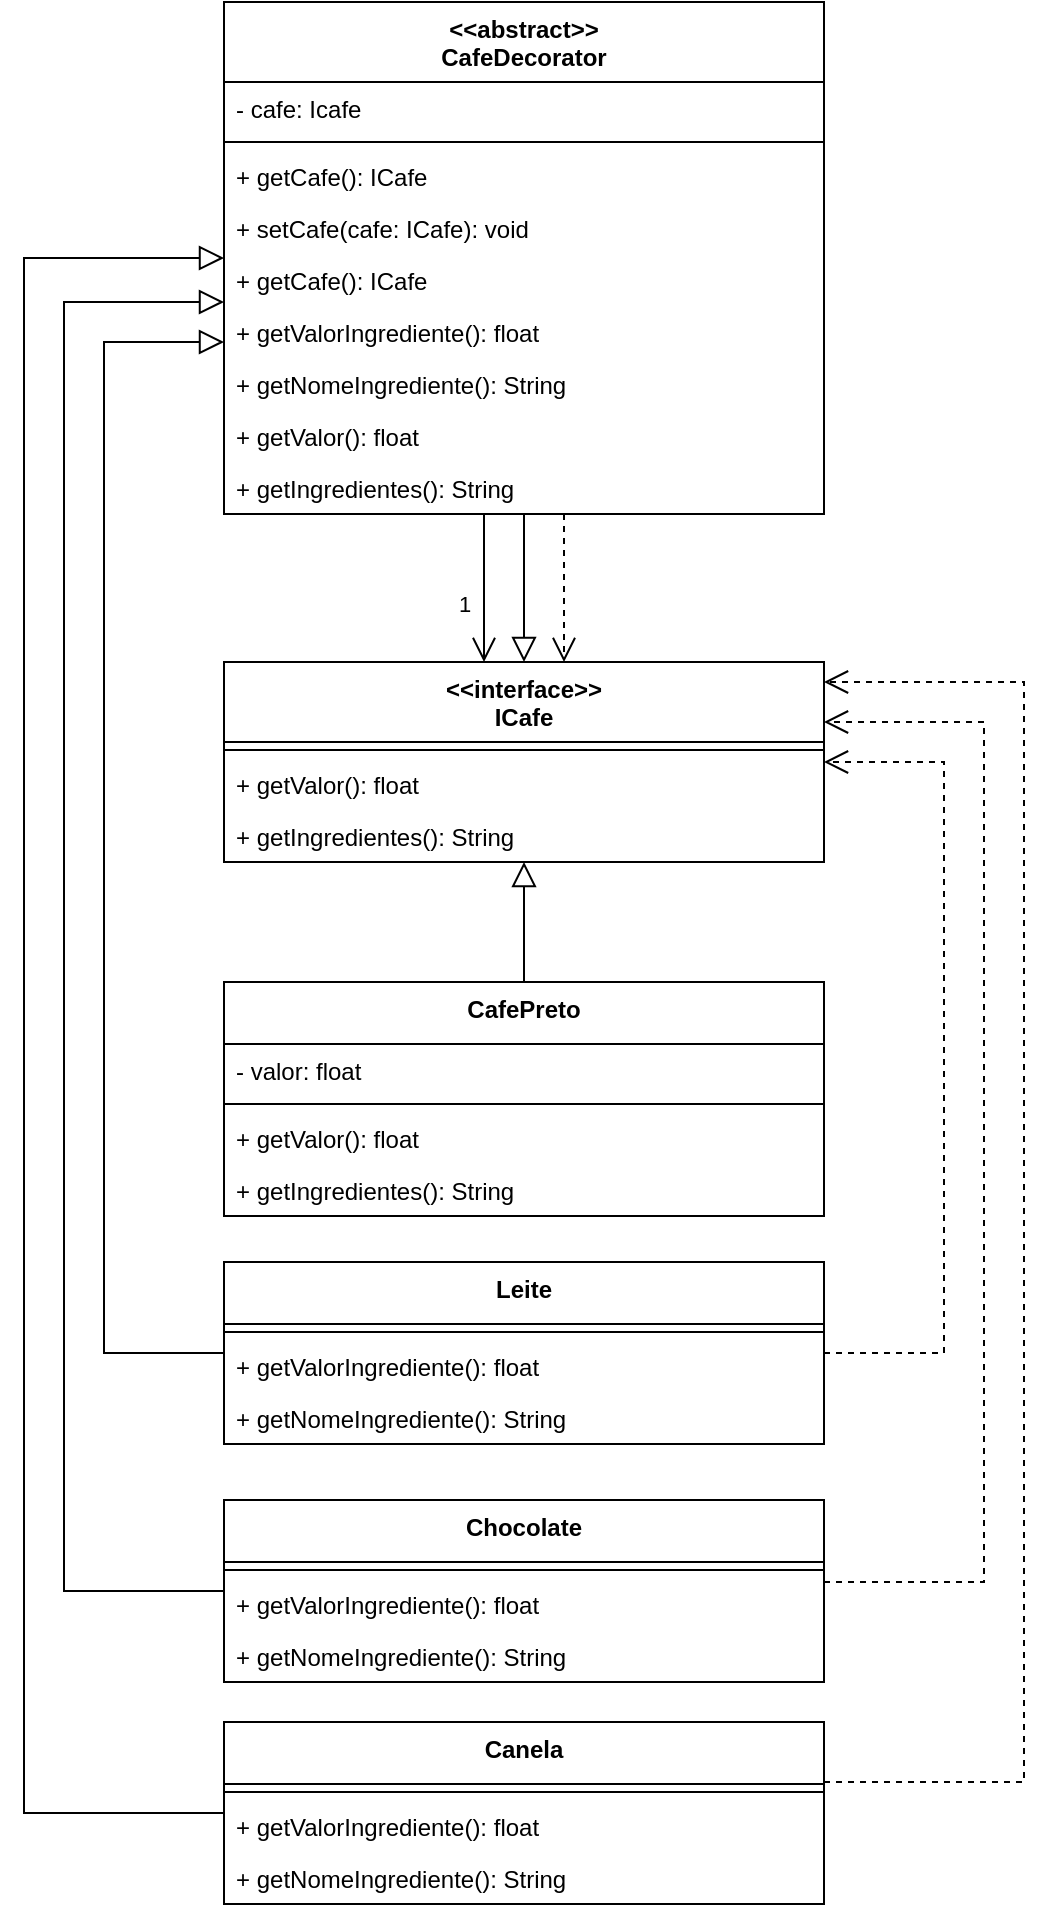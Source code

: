 <mxfile version="22.0.0" type="device">
  <diagram id="C5RBs43oDa-KdzZeNtuy" name="Page-1">
    <mxGraphModel dx="1085" dy="2230" grid="1" gridSize="10" guides="1" tooltips="1" connect="1" arrows="1" fold="1" page="1" pageScale="1" pageWidth="827" pageHeight="1169" math="0" shadow="0">
      <root>
        <mxCell id="WIyWlLk6GJQsqaUBKTNV-0" />
        <mxCell id="WIyWlLk6GJQsqaUBKTNV-1" parent="WIyWlLk6GJQsqaUBKTNV-0" />
        <mxCell id="uUtuWupSpBd4TDc1PTtR-65" style="edgeStyle=orthogonalEdgeStyle;rounded=0;orthogonalLoop=1;jettySize=auto;html=1;endSize=10;dashed=1;endArrow=open;endFill=0;" edge="1" parent="WIyWlLk6GJQsqaUBKTNV-1" source="uUtuWupSpBd4TDc1PTtR-3" target="uUtuWupSpBd4TDc1PTtR-41">
          <mxGeometry relative="1" as="geometry">
            <Array as="points">
              <mxPoint x="1140" y="80" />
              <mxPoint x="1140" y="80" />
            </Array>
          </mxGeometry>
        </mxCell>
        <mxCell id="uUtuWupSpBd4TDc1PTtR-66" style="edgeStyle=orthogonalEdgeStyle;rounded=0;orthogonalLoop=1;jettySize=auto;html=1;endSize=10;endArrow=open;endFill=0;" edge="1" parent="WIyWlLk6GJQsqaUBKTNV-1" source="uUtuWupSpBd4TDc1PTtR-3" target="uUtuWupSpBd4TDc1PTtR-41">
          <mxGeometry relative="1" as="geometry">
            <Array as="points">
              <mxPoint x="1100" y="80" />
              <mxPoint x="1100" y="80" />
            </Array>
          </mxGeometry>
        </mxCell>
        <mxCell id="uUtuWupSpBd4TDc1PTtR-67" value="1" style="edgeLabel;html=1;align=center;verticalAlign=middle;resizable=0;points=[];" vertex="1" connectable="0" parent="uUtuWupSpBd4TDc1PTtR-66">
          <mxGeometry x="-0.176" y="1" relative="1" as="geometry">
            <mxPoint x="-11" y="14" as="offset" />
          </mxGeometry>
        </mxCell>
        <mxCell id="uUtuWupSpBd4TDc1PTtR-68" style="edgeStyle=orthogonalEdgeStyle;rounded=0;orthogonalLoop=1;jettySize=auto;html=1;endArrow=block;endFill=0;endSize=10;" edge="1" parent="WIyWlLk6GJQsqaUBKTNV-1" source="uUtuWupSpBd4TDc1PTtR-3" target="uUtuWupSpBd4TDc1PTtR-41">
          <mxGeometry relative="1" as="geometry" />
        </mxCell>
        <mxCell id="uUtuWupSpBd4TDc1PTtR-3" value="&amp;lt;&amp;lt;abstract&amp;gt;&amp;gt;&lt;br&gt;CafeDecorator" style="swimlane;fontStyle=1;align=center;verticalAlign=top;childLayout=stackLayout;horizontal=1;startSize=40;horizontalStack=0;resizeParent=1;resizeParentMax=0;resizeLast=0;collapsible=0;marginBottom=0;whiteSpace=wrap;html=1;" vertex="1" parent="WIyWlLk6GJQsqaUBKTNV-1">
          <mxGeometry x="970" y="-210" width="300" height="256" as="geometry" />
        </mxCell>
        <mxCell id="uUtuWupSpBd4TDc1PTtR-4" value="- cafe: Icafe" style="text;strokeColor=none;fillColor=none;align=left;verticalAlign=top;spacingLeft=4;spacingRight=4;overflow=hidden;rotatable=0;points=[[0,0.5],[1,0.5]];portConstraint=eastwest;whiteSpace=wrap;html=1;" vertex="1" parent="uUtuWupSpBd4TDc1PTtR-3">
          <mxGeometry y="40" width="300" height="26" as="geometry" />
        </mxCell>
        <mxCell id="uUtuWupSpBd4TDc1PTtR-5" value="" style="line;strokeWidth=1;fillColor=none;align=left;verticalAlign=middle;spacingTop=-1;spacingLeft=3;spacingRight=3;rotatable=0;labelPosition=right;points=[];portConstraint=eastwest;strokeColor=inherit;" vertex="1" parent="uUtuWupSpBd4TDc1PTtR-3">
          <mxGeometry y="66" width="300" height="8" as="geometry" />
        </mxCell>
        <mxCell id="uUtuWupSpBd4TDc1PTtR-6" value="+ getCafe(): ICafe" style="text;strokeColor=none;fillColor=none;align=left;verticalAlign=top;spacingLeft=4;spacingRight=4;overflow=hidden;rotatable=0;points=[[0,0.5],[1,0.5]];portConstraint=eastwest;whiteSpace=wrap;html=1;" vertex="1" parent="uUtuWupSpBd4TDc1PTtR-3">
          <mxGeometry y="74" width="300" height="26" as="geometry" />
        </mxCell>
        <mxCell id="uUtuWupSpBd4TDc1PTtR-13" value="+ setCafe(cafe: ICafe): void" style="text;strokeColor=none;fillColor=none;align=left;verticalAlign=top;spacingLeft=4;spacingRight=4;overflow=hidden;rotatable=0;points=[[0,0.5],[1,0.5]];portConstraint=eastwest;whiteSpace=wrap;html=1;" vertex="1" parent="uUtuWupSpBd4TDc1PTtR-3">
          <mxGeometry y="100" width="300" height="26" as="geometry" />
        </mxCell>
        <mxCell id="uUtuWupSpBd4TDc1PTtR-12" value="+ getCafe(): ICafe" style="text;strokeColor=none;fillColor=none;align=left;verticalAlign=top;spacingLeft=4;spacingRight=4;overflow=hidden;rotatable=0;points=[[0,0.5],[1,0.5]];portConstraint=eastwest;whiteSpace=wrap;html=1;" vertex="1" parent="uUtuWupSpBd4TDc1PTtR-3">
          <mxGeometry y="126" width="300" height="26" as="geometry" />
        </mxCell>
        <mxCell id="uUtuWupSpBd4TDc1PTtR-16" value="+ getValorIngrediente(): float" style="text;strokeColor=none;fillColor=none;align=left;verticalAlign=top;spacingLeft=4;spacingRight=4;overflow=hidden;rotatable=0;points=[[0,0.5],[1,0.5]];portConstraint=eastwest;whiteSpace=wrap;html=1;" vertex="1" parent="uUtuWupSpBd4TDc1PTtR-3">
          <mxGeometry y="152" width="300" height="26" as="geometry" />
        </mxCell>
        <mxCell id="uUtuWupSpBd4TDc1PTtR-15" value="+ getNomeIngrediente(): String" style="text;strokeColor=none;fillColor=none;align=left;verticalAlign=top;spacingLeft=4;spacingRight=4;overflow=hidden;rotatable=0;points=[[0,0.5],[1,0.5]];portConstraint=eastwest;whiteSpace=wrap;html=1;" vertex="1" parent="uUtuWupSpBd4TDc1PTtR-3">
          <mxGeometry y="178" width="300" height="26" as="geometry" />
        </mxCell>
        <mxCell id="uUtuWupSpBd4TDc1PTtR-14" value="+ getValor(): float" style="text;strokeColor=none;fillColor=none;align=left;verticalAlign=top;spacingLeft=4;spacingRight=4;overflow=hidden;rotatable=0;points=[[0,0.5],[1,0.5]];portConstraint=eastwest;whiteSpace=wrap;html=1;" vertex="1" parent="uUtuWupSpBd4TDc1PTtR-3">
          <mxGeometry y="204" width="300" height="26" as="geometry" />
        </mxCell>
        <mxCell id="uUtuWupSpBd4TDc1PTtR-17" value="+ getIngredientes(): String" style="text;strokeColor=none;fillColor=none;align=left;verticalAlign=top;spacingLeft=4;spacingRight=4;overflow=hidden;rotatable=0;points=[[0,0.5],[1,0.5]];portConstraint=eastwest;whiteSpace=wrap;html=1;" vertex="1" parent="uUtuWupSpBd4TDc1PTtR-3">
          <mxGeometry y="230" width="300" height="26" as="geometry" />
        </mxCell>
        <mxCell id="uUtuWupSpBd4TDc1PTtR-54" style="edgeStyle=orthogonalEdgeStyle;rounded=0;orthogonalLoop=1;jettySize=auto;html=1;endArrow=block;endFill=0;endSize=10;" edge="1" parent="WIyWlLk6GJQsqaUBKTNV-1" source="uUtuWupSpBd4TDc1PTtR-18" target="uUtuWupSpBd4TDc1PTtR-41">
          <mxGeometry relative="1" as="geometry" />
        </mxCell>
        <mxCell id="uUtuWupSpBd4TDc1PTtR-18" value="CafePreto" style="swimlane;fontStyle=1;align=center;verticalAlign=top;childLayout=stackLayout;horizontal=1;startSize=31;horizontalStack=0;resizeParent=1;resizeParentMax=0;resizeLast=0;collapsible=0;marginBottom=0;whiteSpace=wrap;html=1;" vertex="1" parent="WIyWlLk6GJQsqaUBKTNV-1">
          <mxGeometry x="970" y="280" width="300" height="117" as="geometry" />
        </mxCell>
        <mxCell id="uUtuWupSpBd4TDc1PTtR-19" value="- valor: float" style="text;strokeColor=none;fillColor=none;align=left;verticalAlign=top;spacingLeft=4;spacingRight=4;overflow=hidden;rotatable=0;points=[[0,0.5],[1,0.5]];portConstraint=eastwest;whiteSpace=wrap;html=1;" vertex="1" parent="uUtuWupSpBd4TDc1PTtR-18">
          <mxGeometry y="31" width="300" height="26" as="geometry" />
        </mxCell>
        <mxCell id="uUtuWupSpBd4TDc1PTtR-20" value="" style="line;strokeWidth=1;fillColor=none;align=left;verticalAlign=middle;spacingTop=-1;spacingLeft=3;spacingRight=3;rotatable=0;labelPosition=right;points=[];portConstraint=eastwest;strokeColor=inherit;" vertex="1" parent="uUtuWupSpBd4TDc1PTtR-18">
          <mxGeometry y="57" width="300" height="8" as="geometry" />
        </mxCell>
        <mxCell id="uUtuWupSpBd4TDc1PTtR-26" value="+ getValor(): float" style="text;strokeColor=none;fillColor=none;align=left;verticalAlign=top;spacingLeft=4;spacingRight=4;overflow=hidden;rotatable=0;points=[[0,0.5],[1,0.5]];portConstraint=eastwest;whiteSpace=wrap;html=1;" vertex="1" parent="uUtuWupSpBd4TDc1PTtR-18">
          <mxGeometry y="65" width="300" height="26" as="geometry" />
        </mxCell>
        <mxCell id="uUtuWupSpBd4TDc1PTtR-27" value="+ getIngredientes(): String" style="text;strokeColor=none;fillColor=none;align=left;verticalAlign=top;spacingLeft=4;spacingRight=4;overflow=hidden;rotatable=0;points=[[0,0.5],[1,0.5]];portConstraint=eastwest;whiteSpace=wrap;html=1;" vertex="1" parent="uUtuWupSpBd4TDc1PTtR-18">
          <mxGeometry y="91" width="300" height="26" as="geometry" />
        </mxCell>
        <mxCell id="uUtuWupSpBd4TDc1PTtR-58" style="edgeStyle=orthogonalEdgeStyle;rounded=0;orthogonalLoop=1;jettySize=auto;html=1;dashed=1;endArrow=open;endFill=0;endSize=10;" edge="1" parent="WIyWlLk6GJQsqaUBKTNV-1" source="uUtuWupSpBd4TDc1PTtR-28" target="uUtuWupSpBd4TDc1PTtR-41">
          <mxGeometry relative="1" as="geometry">
            <Array as="points">
              <mxPoint x="1370" y="680" />
              <mxPoint x="1370" y="130" />
            </Array>
          </mxGeometry>
        </mxCell>
        <mxCell id="uUtuWupSpBd4TDc1PTtR-63" style="edgeStyle=orthogonalEdgeStyle;rounded=0;orthogonalLoop=1;jettySize=auto;html=1;endArrow=block;endFill=0;endSize=10;" edge="1" parent="WIyWlLk6GJQsqaUBKTNV-1" source="uUtuWupSpBd4TDc1PTtR-28" target="uUtuWupSpBd4TDc1PTtR-3">
          <mxGeometry relative="1" as="geometry">
            <Array as="points">
              <mxPoint x="870" y="695" />
              <mxPoint x="870" y="-82" />
            </Array>
          </mxGeometry>
        </mxCell>
        <mxCell id="uUtuWupSpBd4TDc1PTtR-28" value="Canela" style="swimlane;fontStyle=1;align=center;verticalAlign=top;childLayout=stackLayout;horizontal=1;startSize=31;horizontalStack=0;resizeParent=1;resizeParentMax=0;resizeLast=0;collapsible=0;marginBottom=0;whiteSpace=wrap;html=1;" vertex="1" parent="WIyWlLk6GJQsqaUBKTNV-1">
          <mxGeometry x="970" y="650" width="300" height="91" as="geometry" />
        </mxCell>
        <mxCell id="uUtuWupSpBd4TDc1PTtR-30" value="" style="line;strokeWidth=1;fillColor=none;align=left;verticalAlign=middle;spacingTop=-1;spacingLeft=3;spacingRight=3;rotatable=0;labelPosition=right;points=[];portConstraint=eastwest;strokeColor=inherit;" vertex="1" parent="uUtuWupSpBd4TDc1PTtR-28">
          <mxGeometry y="31" width="300" height="8" as="geometry" />
        </mxCell>
        <mxCell id="uUtuWupSpBd4TDc1PTtR-31" value="+ getValorIngrediente(): float" style="text;strokeColor=none;fillColor=none;align=left;verticalAlign=top;spacingLeft=4;spacingRight=4;overflow=hidden;rotatable=0;points=[[0,0.5],[1,0.5]];portConstraint=eastwest;whiteSpace=wrap;html=1;" vertex="1" parent="uUtuWupSpBd4TDc1PTtR-28">
          <mxGeometry y="39" width="300" height="26" as="geometry" />
        </mxCell>
        <mxCell id="uUtuWupSpBd4TDc1PTtR-32" value="+ getNomeIngrediente(): String" style="text;strokeColor=none;fillColor=none;align=left;verticalAlign=top;spacingLeft=4;spacingRight=4;overflow=hidden;rotatable=0;points=[[0,0.5],[1,0.5]];portConstraint=eastwest;whiteSpace=wrap;html=1;" vertex="1" parent="uUtuWupSpBd4TDc1PTtR-28">
          <mxGeometry y="65" width="300" height="26" as="geometry" />
        </mxCell>
        <mxCell id="uUtuWupSpBd4TDc1PTtR-55" style="edgeStyle=orthogonalEdgeStyle;rounded=0;orthogonalLoop=1;jettySize=auto;html=1;endSize=10;endArrow=block;endFill=0;" edge="1" parent="WIyWlLk6GJQsqaUBKTNV-1" source="uUtuWupSpBd4TDc1PTtR-33" target="uUtuWupSpBd4TDc1PTtR-3">
          <mxGeometry relative="1" as="geometry">
            <Array as="points">
              <mxPoint x="910" y="465" />
              <mxPoint x="910" y="-40" />
            </Array>
          </mxGeometry>
        </mxCell>
        <mxCell id="uUtuWupSpBd4TDc1PTtR-56" style="edgeStyle=orthogonalEdgeStyle;rounded=0;orthogonalLoop=1;jettySize=auto;html=1;dashed=1;endArrow=open;endFill=0;endSize=10;" edge="1" parent="WIyWlLk6GJQsqaUBKTNV-1" source="uUtuWupSpBd4TDc1PTtR-33" target="uUtuWupSpBd4TDc1PTtR-41">
          <mxGeometry relative="1" as="geometry">
            <Array as="points">
              <mxPoint x="1330" y="465.5" />
              <mxPoint x="1330" y="170" />
            </Array>
          </mxGeometry>
        </mxCell>
        <mxCell id="uUtuWupSpBd4TDc1PTtR-33" value="Leite" style="swimlane;fontStyle=1;align=center;verticalAlign=top;childLayout=stackLayout;horizontal=1;startSize=31;horizontalStack=0;resizeParent=1;resizeParentMax=0;resizeLast=0;collapsible=0;marginBottom=0;whiteSpace=wrap;html=1;" vertex="1" parent="WIyWlLk6GJQsqaUBKTNV-1">
          <mxGeometry x="970" y="420" width="300" height="91" as="geometry" />
        </mxCell>
        <mxCell id="uUtuWupSpBd4TDc1PTtR-34" value="" style="line;strokeWidth=1;fillColor=none;align=left;verticalAlign=middle;spacingTop=-1;spacingLeft=3;spacingRight=3;rotatable=0;labelPosition=right;points=[];portConstraint=eastwest;strokeColor=inherit;" vertex="1" parent="uUtuWupSpBd4TDc1PTtR-33">
          <mxGeometry y="31" width="300" height="8" as="geometry" />
        </mxCell>
        <mxCell id="uUtuWupSpBd4TDc1PTtR-35" value="+ getValorIngrediente(): float" style="text;strokeColor=none;fillColor=none;align=left;verticalAlign=top;spacingLeft=4;spacingRight=4;overflow=hidden;rotatable=0;points=[[0,0.5],[1,0.5]];portConstraint=eastwest;whiteSpace=wrap;html=1;" vertex="1" parent="uUtuWupSpBd4TDc1PTtR-33">
          <mxGeometry y="39" width="300" height="26" as="geometry" />
        </mxCell>
        <mxCell id="uUtuWupSpBd4TDc1PTtR-36" value="+ getNomeIngrediente(): String" style="text;strokeColor=none;fillColor=none;align=left;verticalAlign=top;spacingLeft=4;spacingRight=4;overflow=hidden;rotatable=0;points=[[0,0.5],[1,0.5]];portConstraint=eastwest;whiteSpace=wrap;html=1;" vertex="1" parent="uUtuWupSpBd4TDc1PTtR-33">
          <mxGeometry y="65" width="300" height="26" as="geometry" />
        </mxCell>
        <mxCell id="uUtuWupSpBd4TDc1PTtR-57" style="edgeStyle=orthogonalEdgeStyle;rounded=0;orthogonalLoop=1;jettySize=auto;html=1;dashed=1;endArrow=open;endFill=0;endSize=10;" edge="1" parent="WIyWlLk6GJQsqaUBKTNV-1" source="uUtuWupSpBd4TDc1PTtR-37" target="uUtuWupSpBd4TDc1PTtR-41">
          <mxGeometry relative="1" as="geometry">
            <Array as="points">
              <mxPoint x="1350" y="580" />
              <mxPoint x="1350" y="150" />
            </Array>
          </mxGeometry>
        </mxCell>
        <mxCell id="uUtuWupSpBd4TDc1PTtR-62" style="edgeStyle=orthogonalEdgeStyle;rounded=0;orthogonalLoop=1;jettySize=auto;html=1;endArrow=block;endFill=0;endSize=10;" edge="1" parent="WIyWlLk6GJQsqaUBKTNV-1" source="uUtuWupSpBd4TDc1PTtR-37" target="uUtuWupSpBd4TDc1PTtR-3">
          <mxGeometry relative="1" as="geometry">
            <Array as="points">
              <mxPoint x="890" y="585" />
              <mxPoint x="890" y="-60" />
            </Array>
          </mxGeometry>
        </mxCell>
        <mxCell id="uUtuWupSpBd4TDc1PTtR-37" value="Chocolate" style="swimlane;fontStyle=1;align=center;verticalAlign=top;childLayout=stackLayout;horizontal=1;startSize=31;horizontalStack=0;resizeParent=1;resizeParentMax=0;resizeLast=0;collapsible=0;marginBottom=0;whiteSpace=wrap;html=1;" vertex="1" parent="WIyWlLk6GJQsqaUBKTNV-1">
          <mxGeometry x="970" y="539" width="300" height="91" as="geometry" />
        </mxCell>
        <mxCell id="uUtuWupSpBd4TDc1PTtR-38" value="" style="line;strokeWidth=1;fillColor=none;align=left;verticalAlign=middle;spacingTop=-1;spacingLeft=3;spacingRight=3;rotatable=0;labelPosition=right;points=[];portConstraint=eastwest;strokeColor=inherit;" vertex="1" parent="uUtuWupSpBd4TDc1PTtR-37">
          <mxGeometry y="31" width="300" height="8" as="geometry" />
        </mxCell>
        <mxCell id="uUtuWupSpBd4TDc1PTtR-39" value="+ getValorIngrediente(): float" style="text;strokeColor=none;fillColor=none;align=left;verticalAlign=top;spacingLeft=4;spacingRight=4;overflow=hidden;rotatable=0;points=[[0,0.5],[1,0.5]];portConstraint=eastwest;whiteSpace=wrap;html=1;" vertex="1" parent="uUtuWupSpBd4TDc1PTtR-37">
          <mxGeometry y="39" width="300" height="26" as="geometry" />
        </mxCell>
        <mxCell id="uUtuWupSpBd4TDc1PTtR-40" value="+ getNomeIngrediente(): String" style="text;strokeColor=none;fillColor=none;align=left;verticalAlign=top;spacingLeft=4;spacingRight=4;overflow=hidden;rotatable=0;points=[[0,0.5],[1,0.5]];portConstraint=eastwest;whiteSpace=wrap;html=1;" vertex="1" parent="uUtuWupSpBd4TDc1PTtR-37">
          <mxGeometry y="65" width="300" height="26" as="geometry" />
        </mxCell>
        <mxCell id="uUtuWupSpBd4TDc1PTtR-41" value="&amp;lt;&amp;lt;interface&amp;gt;&amp;gt;&lt;br&gt;ICafe" style="swimlane;fontStyle=1;align=center;verticalAlign=top;childLayout=stackLayout;horizontal=1;startSize=40;horizontalStack=0;resizeParent=1;resizeParentMax=0;resizeLast=0;collapsible=0;marginBottom=0;whiteSpace=wrap;html=1;" vertex="1" parent="WIyWlLk6GJQsqaUBKTNV-1">
          <mxGeometry x="970" y="120" width="300" height="100" as="geometry" />
        </mxCell>
        <mxCell id="uUtuWupSpBd4TDc1PTtR-43" value="" style="line;strokeWidth=1;fillColor=none;align=left;verticalAlign=middle;spacingTop=-1;spacingLeft=3;spacingRight=3;rotatable=0;labelPosition=right;points=[];portConstraint=eastwest;strokeColor=inherit;" vertex="1" parent="uUtuWupSpBd4TDc1PTtR-41">
          <mxGeometry y="40" width="300" height="8" as="geometry" />
        </mxCell>
        <mxCell id="uUtuWupSpBd4TDc1PTtR-49" value="+ getValor(): float" style="text;strokeColor=none;fillColor=none;align=left;verticalAlign=top;spacingLeft=4;spacingRight=4;overflow=hidden;rotatable=0;points=[[0,0.5],[1,0.5]];portConstraint=eastwest;whiteSpace=wrap;html=1;" vertex="1" parent="uUtuWupSpBd4TDc1PTtR-41">
          <mxGeometry y="48" width="300" height="26" as="geometry" />
        </mxCell>
        <mxCell id="uUtuWupSpBd4TDc1PTtR-50" value="+ getIngredientes(): String" style="text;strokeColor=none;fillColor=none;align=left;verticalAlign=top;spacingLeft=4;spacingRight=4;overflow=hidden;rotatable=0;points=[[0,0.5],[1,0.5]];portConstraint=eastwest;whiteSpace=wrap;html=1;" vertex="1" parent="uUtuWupSpBd4TDc1PTtR-41">
          <mxGeometry y="74" width="300" height="26" as="geometry" />
        </mxCell>
      </root>
    </mxGraphModel>
  </diagram>
</mxfile>
